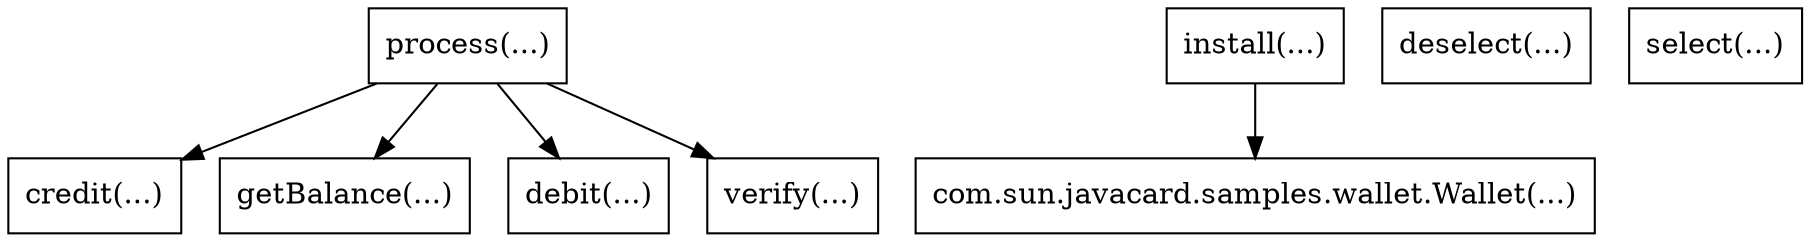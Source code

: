 digraph G {
procedure1 [shape=rectangle,label="process(...)"];
procedure2 [shape=rectangle,label="install(...)"];
procedure3 [shape=rectangle,label="deselect(...)"];
procedure4 [shape=rectangle,label="credit(...)"];
procedure5 [shape=rectangle,label="com.sun.javacard.samples.wallet.Wallet(...)"];
procedure6 [shape=rectangle,label="getBalance(...)"];
procedure7 [shape=rectangle,label="debit(...)"];
procedure8 [shape=rectangle,label="select(...)"];
procedure9 [shape=rectangle,label="verify(...)"];
procedure1 -> procedure4;
procedure1 -> procedure7;
procedure1 -> procedure6;
procedure1 -> procedure9;
procedure2 -> procedure5;
}